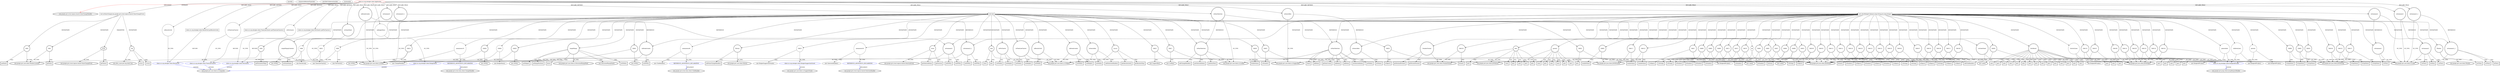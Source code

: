 digraph {
baseInfo[graphId=1154,category="extension_graph",isAnonymous=false,possibleRelation=true]
frameworkRelatedTypesInfo[0="com.google.gwt.event.logical.shared.ValueChangeHandler"]
possibleCollaborationsInfo[0="1154~CLIENT_METHOD_DECLARATION-INSTANTIATION-~com.google.gwt.event.logical.shared.ValueChangeHandler ~com.google.gwt.event.dom.client.ChangeHandler ~false~true",1="1154~CLIENT_METHOD_DECLARATION-INSTANTIATION-~com.google.gwt.event.logical.shared.ValueChangeHandler ~com.google.gwt.event.logical.shared.SelectionHandler ~false~true",2="1154~CLIENT_METHOD_DECLARATION-RETURN_TYPE-CLIENT_METHOD_DECLARATION-INSTANTIATION-FIELD_DECLARATION-~com.google.gwt.event.logical.shared.ValueChangeHandler ~com.google.gwt.user.client.ui.Composite ~false~false",3="1154~CLIENT_METHOD_DECLARATION-INSTANTIATION-~com.google.gwt.event.logical.shared.ValueChangeHandler ~com.google.gwt.event.dom.client.ClickHandler ~false~true",4="1154~CLIENT_METHOD_DECLARATION-INSTANTIATION-~com.google.gwt.event.logical.shared.ValueChangeHandler ~com.google.gwt.user.client.ui.SuggestOracle ~false~false",5="1154~CLIENT_METHOD_DECLARATION-INSTANTIATION-CLIENT_METHOD_DECLARATION-INSTANTIATION-CLIENT_METHOD_DECLARATION-INSTANTIATION-CLIENT_METHOD_DECLARATION-INSTANTIATION-CLIENT_METHOD_DECLARATION-INSTANTIATION-~com.google.gwt.event.logical.shared.ValueChangeHandler ~com.google.gwt.jsonp.client.JsonpRequestBuilder ~false~false",6="1154~CLIENT_METHOD_DECLARATION-INSTANTIATION-FIELD_DECLARATION-~com.google.gwt.event.logical.shared.ValueChangeHandler ~com.google.gwt.user.client.ui.Composite ~false~false"]
locationInfo[projectName="daonb-obudget",filePath="/daonb-obudget/obudget-master/src/client/src/org/obudget/client/Application.java",contextSignature="Application",graphId="1154"]
0[label="client.src.org.obudget.client.Application",vertexType="ROOT_CLIENT_CLASS_DECLARATION",isFrameworkType=false,color=red]
1[label="com.google.gwt.event.logical.shared.ValueChangeHandler",vertexType="FRAMEWORK_INTERFACE_TYPE",isFrameworkType=true,peripheries=2]
2[label="mBreadcrumbs",vertexType="FIELD_DECLARATION",isFrameworkType=true,peripheries=2,shape=circle]
3[label="com.google.gwt.user.client.ui.HTML",vertexType="FRAMEWORK_CLASS_TYPE",isFrameworkType=true,peripheries=2]
4[label="mBudgetNews",vertexType="FIELD_DECLARATION",isFrameworkType=false,shape=circle]
5[label="client.src.org.obudget.client.BudgetNews",vertexType="REFERENCE_CLIENT_CLASS_DECLARATION",isFrameworkType=false,color=blue]
6[label="com.google.gwt.user.client.ui.Composite",vertexType="FRAMEWORK_CLASS_TYPE",isFrameworkType=true,peripheries=2]
7[label="mCheatSheet",vertexType="FIELD_DECLARATION",isFrameworkType=true,peripheries=2,shape=circle]
9[label="mPieCharter",vertexType="FIELD_DECLARATION",isFrameworkType=false,shape=circle]
10[label="client.src.org.obudget.client.PieCharter",vertexType="REFERENCE_CLIENT_CLASS_DECLARATION",isFrameworkType=false,color=blue]
12[label="mResultsGrid",vertexType="FIELD_DECLARATION",isFrameworkType=false,shape=circle]
13[label="client.src.org.obudget.client.ResultGrid",vertexType="REFERENCE_CLIENT_CLASS_DECLARATION",isFrameworkType=false,color=blue]
15[label="mSearchBox",vertexType="FIELD_DECLARATION",isFrameworkType=true,peripheries=2,shape=circle]
16[label="com.google.gwt.user.client.ui.SuggestBox",vertexType="FRAMEWORK_CLASS_TYPE",isFrameworkType=true,peripheries=2]
17[label="mSummary1",vertexType="FIELD_DECLARATION",isFrameworkType=true,peripheries=2,shape=circle]
18[label="com.google.gwt.user.client.ui.Label",vertexType="FRAMEWORK_CLASS_TYPE",isFrameworkType=true,peripheries=2]
19[label="mSummary2",vertexType="FIELD_DECLARATION",isFrameworkType=true,peripheries=2,shape=circle]
21[label="mSummary2_1",vertexType="FIELD_DECLARATION",isFrameworkType=true,peripheries=2,shape=circle]
23[label="mSummary3",vertexType="FIELD_DECLARATION",isFrameworkType=true,peripheries=2,shape=circle]
25[label="mSummary3_1",vertexType="FIELD_DECLARATION",isFrameworkType=true,peripheries=2,shape=circle]
27[label="mTimeLineCharter",vertexType="FIELD_DECLARATION",isFrameworkType=false,shape=circle]
28[label="client.src.org.obudget.client.TimeLineCharter",vertexType="REFERENCE_CLIENT_CLASS_DECLARATION",isFrameworkType=false,color=blue]
30[label="mYearSelection",vertexType="FIELD_DECLARATION",isFrameworkType=true,peripheries=2,shape=circle]
31[label="com.google.gwt.user.client.ui.ListBox",vertexType="FRAMEWORK_CLASS_TYPE",isFrameworkType=true,peripheries=2]
32[label="void onValueChange(com.google.gwt.event.logical.shared.ValueChangeEvent)",vertexType="OVERRIDING_METHOD_DECLARATION",isFrameworkType=false,shape=box]
33[label="event",vertexType="PARAMETER_DECLARATION",isFrameworkType=true,peripheries=2]
34[label="com.google.gwt.event.logical.shared.ValueChangeEvent",vertexType="FRAMEWORK_CLASS_TYPE",isFrameworkType=true,peripheries=2]
36[label="getValue()",vertexType="INSIDE_CALL",isFrameworkType=true,peripheries=2,shape=box]
37[label="VAR1",vertexType="VARIABLE_EXPRESION",isFrameworkType=true,peripheries=2,shape=circle]
39[label="com.google.gwt.user.client.Window.Location",vertexType="FRAMEWORK_CLASS_TYPE",isFrameworkType=true,peripheries=2]
38[label="getPath()",vertexType="INSIDE_CALL",isFrameworkType=true,peripheries=2,shape=box]
40[label="VAR2",vertexType="VARIABLE_EXPRESION",isFrameworkType=true,peripheries=2,shape=circle]
41[label="getHash()",vertexType="INSIDE_CALL",isFrameworkType=true,peripheries=2,shape=box]
43[label="Log",vertexType="VARIABLE_EXPRESION",isFrameworkType=true,peripheries=2,shape=circle]
45[label="com.allen_sauer.gwt.log.client.Log",vertexType="FRAMEWORK_CLASS_TYPE",isFrameworkType=true,peripheries=2]
44[label="error()",vertexType="INSIDE_CALL",isFrameworkType=true,peripheries=2,shape=box]
47[label="error()",vertexType="INSIDE_CALL",isFrameworkType=true,peripheries=2,shape=box]
49[label="void init()",vertexType="CLIENT_METHOD_DECLARATION",isFrameworkType=false,shape=box]
50[label="VAR5",vertexType="VARIABLE_EXPRESION",isFrameworkType=true,peripheries=2,shape=circle]
51[label="getParameterMap()",vertexType="INSIDE_CALL",isFrameworkType=true,peripheries=2,shape=box]
54[label="VAR6",vertexType="VARIABLE_EXPRESION",isFrameworkType=false,shape=circle]
53[label="new ResultGrid()",vertexType="CONSTRUCTOR_CALL",isFrameworkType=false]
56[label="mResultsGrid",vertexType="VARIABLE_EXPRESION",isFrameworkType=true,peripheries=2,shape=circle]
58[label="com.google.gwt.user.client.ui.UIObject",vertexType="FRAMEWORK_CLASS_TYPE",isFrameworkType=true,peripheries=2]
57[label="setWidth()",vertexType="INSIDE_CALL",isFrameworkType=true,peripheries=2,shape=box]
60[label="VAR8",vertexType="VARIABLE_EXPRESION",isFrameworkType=false,shape=circle]
59[label="new PieCharter()",vertexType="CONSTRUCTOR_CALL",isFrameworkType=false]
62[label="mPieCharter",vertexType="VARIABLE_EXPRESION",isFrameworkType=true,peripheries=2,shape=circle]
63[label="setWidth()",vertexType="INSIDE_CALL",isFrameworkType=true,peripheries=2,shape=box]
66[label="setHeight()",vertexType="INSIDE_CALL",isFrameworkType=true,peripheries=2,shape=box]
68[label="VAR11",vertexType="VARIABLE_EXPRESION",isFrameworkType=false,shape=circle]
67[label="new TimeLineCharter()",vertexType="CONSTRUCTOR_CALL",isFrameworkType=false]
70[label="mTimeLineCharter",vertexType="VARIABLE_EXPRESION",isFrameworkType=true,peripheries=2,shape=circle]
71[label="setWidth()",vertexType="INSIDE_CALL",isFrameworkType=true,peripheries=2,shape=box]
74[label="setHeight()",vertexType="INSIDE_CALL",isFrameworkType=true,peripheries=2,shape=box]
76[label="VAR14",vertexType="VARIABLE_EXPRESION",isFrameworkType=true,peripheries=2,shape=circle]
75[label="new HTML()",vertexType="CONSTRUCTOR_CALL",isFrameworkType=true,peripheries=2]
78[label="mBreadcrumbs",vertexType="VARIABLE_EXPRESION",isFrameworkType=true,peripheries=2,shape=circle]
79[label="setHeight()",vertexType="INSIDE_CALL",isFrameworkType=true,peripheries=2,shape=box]
82[label="setWidth()",vertexType="INSIDE_CALL",isFrameworkType=true,peripheries=2,shape=box]
84[label="VAR17",vertexType="VARIABLE_EXPRESION",isFrameworkType=true,peripheries=2,shape=circle]
83[label="new ListBox()",vertexType="CONSTRUCTOR_CALL",isFrameworkType=true,peripheries=2]
86[label="mYearSelection",vertexType="VARIABLE_EXPRESION",isFrameworkType=true,peripheries=2,shape=circle]
87[label="addChangeHandler()",vertexType="INSIDE_CALL",isFrameworkType=true,peripheries=2,shape=box]
90[label="anonymous19",vertexType="VARIABLE_EXPRESION",isFrameworkType=false,shape=circle]
91[label="REFERENCE_ANONYMOUS_DECLARATION",vertexType="REFERENCE_ANONYMOUS_DECLARATION",isFrameworkType=false,color=blue]
92[label="com.google.gwt.event.dom.client.ChangeHandler",vertexType="FRAMEWORK_INTERFACE_TYPE",isFrameworkType=true,peripheries=2]
89[label="new ChangeHandler()",vertexType="CONSTRUCTOR_CALL",isFrameworkType=false]
94[label="getSelectedIndex()",vertexType="INSIDE_CALL",isFrameworkType=true,peripheries=2,shape=box]
96[label="getItemText()",vertexType="INSIDE_CALL",isFrameworkType=true,peripheries=2,shape=box]
98[label="VAR22",vertexType="VARIABLE_EXPRESION",isFrameworkType=true,peripheries=2,shape=circle]
97[label="new SuggestBox()",vertexType="CONSTRUCTOR_CALL",isFrameworkType=true,peripheries=2]
101[label="VAR23",vertexType="VARIABLE_EXPRESION",isFrameworkType=false,shape=circle]
102[label="client.src.org.obudget.client.BudgetSuggestionOracle",vertexType="REFERENCE_CLIENT_CLASS_DECLARATION",isFrameworkType=false,color=blue]
103[label="com.google.gwt.user.client.ui.SuggestOracle",vertexType="FRAMEWORK_CLASS_TYPE",isFrameworkType=true,peripheries=2]
100[label="new BudgetSuggestionOracle()",vertexType="CONSTRUCTOR_CALL",isFrameworkType=false]
104[label="mSearchBox",vertexType="VARIABLE_EXPRESION",isFrameworkType=true,peripheries=2,shape=circle]
105[label="setWidth()",vertexType="INSIDE_CALL",isFrameworkType=true,peripheries=2,shape=box]
108[label="addSelectionHandler()",vertexType="INSIDE_CALL",isFrameworkType=true,peripheries=2,shape=box]
110[label="anonymous26",vertexType="VARIABLE_EXPRESION",isFrameworkType=false,shape=circle]
111[label="REFERENCE_ANONYMOUS_DECLARATION",vertexType="REFERENCE_ANONYMOUS_DECLARATION",isFrameworkType=false,color=blue]
112[label="com.google.gwt.event.logical.shared.SelectionHandler",vertexType="FRAMEWORK_INTERFACE_TYPE",isFrameworkType=true,peripheries=2]
109[label="new SelectionHandler()",vertexType="CONSTRUCTOR_CALL",isFrameworkType=false]
113[label="event",vertexType="VARIABLE_EXPRESION",isFrameworkType=true,peripheries=2,shape=circle]
115[label="com.google.gwt.event.logical.shared.SelectionEvent",vertexType="FRAMEWORK_CLASS_TYPE",isFrameworkType=true,peripheries=2]
114[label="getSelectedItem()",vertexType="INSIDE_CALL",isFrameworkType=true,peripheries=2,shape=box]
117[label="api",vertexType="VARIABLE_EXPRESION",isFrameworkType=false,shape=circle]
118[label="client.src.org.obudget.client.BudgetAPICaller",vertexType="REFERENCE_CLIENT_CLASS_DECLARATION",isFrameworkType=false,color=blue]
119[label="com.google.gwt.jsonp.client.JsonpRequestBuilder",vertexType="FRAMEWORK_CLASS_TYPE",isFrameworkType=true,peripheries=2]
116[label="new BudgetAPICaller()",vertexType="CONSTRUCTOR_CALL",isFrameworkType=false]
120[label="data",vertexType="VARIABLE_EXPRESION",isFrameworkType=true,peripheries=2,shape=circle]
122[label="com.google.gwt.json.client.JSONArray",vertexType="FRAMEWORK_CLASS_TYPE",isFrameworkType=true,peripheries=2]
121[label="size()",vertexType="INSIDE_CALL",isFrameworkType=true,peripheries=2,shape=box]
123[label="VAR30",vertexType="VARIABLE_EXPRESION",isFrameworkType=true,peripheries=2,shape=circle]
125[label="com.google.gwt.json.client.JSONNumber",vertexType="FRAMEWORK_CLASS_TYPE",isFrameworkType=true,peripheries=2]
124[label="doubleValue()",vertexType="INSIDE_CALL",isFrameworkType=true,peripheries=2,shape=box]
126[label="VAR31",vertexType="VARIABLE_EXPRESION",isFrameworkType=true,peripheries=2,shape=circle]
128[label="com.google.gwt.json.client.JSONValue",vertexType="FRAMEWORK_CLASS_TYPE",isFrameworkType=true,peripheries=2]
127[label="isNumber()",vertexType="INSIDE_CALL",isFrameworkType=true,peripheries=2,shape=box]
129[label="VAR32",vertexType="VARIABLE_EXPRESION",isFrameworkType=true,peripheries=2,shape=circle]
131[label="com.google.gwt.json.client.JSONObject",vertexType="FRAMEWORK_CLASS_TYPE",isFrameworkType=true,peripheries=2]
130[label="get()",vertexType="INSIDE_CALL",isFrameworkType=true,peripheries=2,shape=box]
132[label="VAR33",vertexType="VARIABLE_EXPRESION",isFrameworkType=true,peripheries=2,shape=circle]
133[label="isObject()",vertexType="INSIDE_CALL",isFrameworkType=true,peripheries=2,shape=box]
136[label="get()",vertexType="INSIDE_CALL",isFrameworkType=true,peripheries=2,shape=box]
138[label="VAR35",vertexType="VARIABLE_EXPRESION",isFrameworkType=true,peripheries=2,shape=circle]
137[label="new Label()",vertexType="CONSTRUCTOR_CALL",isFrameworkType=true,peripheries=2]
141[label="VAR36",vertexType="VARIABLE_EXPRESION",isFrameworkType=true,peripheries=2,shape=circle]
140[label="new Label()",vertexType="CONSTRUCTOR_CALL",isFrameworkType=true,peripheries=2]
144[label="VAR37",vertexType="VARIABLE_EXPRESION",isFrameworkType=true,peripheries=2,shape=circle]
143[label="new Label()",vertexType="CONSTRUCTOR_CALL",isFrameworkType=true,peripheries=2]
147[label="VAR38",vertexType="VARIABLE_EXPRESION",isFrameworkType=true,peripheries=2,shape=circle]
146[label="new HTML()",vertexType="CONSTRUCTOR_CALL",isFrameworkType=true,peripheries=2]
150[label="VAR39",vertexType="VARIABLE_EXPRESION",isFrameworkType=true,peripheries=2,shape=circle]
149[label="new HTML()",vertexType="CONSTRUCTOR_CALL",isFrameworkType=true,peripheries=2]
153[label="VAR40",vertexType="VARIABLE_EXPRESION",isFrameworkType=false,shape=circle]
152[label="new BudgetNews()",vertexType="CONSTRUCTOR_CALL",isFrameworkType=false]
156[label="VAR41",vertexType="VARIABLE_EXPRESION",isFrameworkType=true,peripheries=2,shape=circle]
155[label="new HTML()",vertexType="CONSTRUCTOR_CALL",isFrameworkType=true,peripheries=2]
159[label="simplePopup",vertexType="VARIABLE_EXPRESION",isFrameworkType=true,peripheries=2,shape=circle]
160[label="com.google.gwt.user.client.ui.DecoratedPopupPanel",vertexType="FRAMEWORK_CLASS_TYPE",isFrameworkType=true,peripheries=2]
158[label="new DecoratedPopupPanel()",vertexType="CONSTRUCTOR_CALL",isFrameworkType=true,peripheries=2]
162[label="setWidth()",vertexType="INSIDE_CALL",isFrameworkType=true,peripheries=2,shape=box]
164[label="simplePopupContents",vertexType="VARIABLE_EXPRESION",isFrameworkType=true,peripheries=2,shape=circle]
163[label="new HTML()",vertexType="CONSTRUCTOR_CALL",isFrameworkType=true,peripheries=2]
167[label="setStyleName()",vertexType="INSIDE_CALL",isFrameworkType=true,peripheries=2,shape=box]
169[label="setWidget()",vertexType="INSIDE_CALL",isFrameworkType=true,peripheries=2,shape=box]
170[label="mCheatSheet",vertexType="VARIABLE_EXPRESION",isFrameworkType=true,peripheries=2,shape=circle]
171[label="addClickHandler()",vertexType="INSIDE_CALL",isFrameworkType=true,peripheries=2,shape=box]
174[label="anonymous48",vertexType="VARIABLE_EXPRESION",isFrameworkType=false,shape=circle]
175[label="REFERENCE_ANONYMOUS_DECLARATION",vertexType="REFERENCE_ANONYMOUS_DECLARATION",isFrameworkType=false,color=blue]
176[label="com.google.gwt.event.dom.client.ClickHandler",vertexType="FRAMEWORK_INTERFACE_TYPE",isFrameworkType=true,peripheries=2]
173[label="new ClickHandler()",vertexType="CONSTRUCTOR_CALL",isFrameworkType=false]
178[label="getSource()",vertexType="INSIDE_CALL",isFrameworkType=true,peripheries=2,shape=box]
179[label="source",vertexType="VARIABLE_EXPRESION",isFrameworkType=true,peripheries=2,shape=circle]
180[label="getAbsoluteLeft()",vertexType="INSIDE_CALL",isFrameworkType=true,peripheries=2,shape=box]
183[label="getAbsoluteTop()",vertexType="INSIDE_CALL",isFrameworkType=true,peripheries=2,shape=box]
185[label="setPopupPosition()",vertexType="INSIDE_CALL",isFrameworkType=true,peripheries=2,shape=box]
187[label="show()",vertexType="INSIDE_CALL",isFrameworkType=true,peripheries=2,shape=box]
188[label="History",vertexType="VARIABLE_EXPRESION",isFrameworkType=true,peripheries=2,shape=circle]
190[label="com.google.gwt.user.client.History",vertexType="FRAMEWORK_CLASS_TYPE",isFrameworkType=true,peripheries=2]
189[label="addValueChangeHandler()",vertexType="INSIDE_CALL",isFrameworkType=true,peripheries=2,shape=box]
191[label="client.src.org.obudget.client.ResultGrid getResultsGrid()",vertexType="CLIENT_METHOD_DECLARATION",isFrameworkType=false,shape=box]
193[label="client.src.org.obudget.client.PieCharter getPieCharter()",vertexType="CLIENT_METHOD_DECLARATION",isFrameworkType=false,shape=box]
196[label="void selectBudgetCode(java.lang.String,java.lang.Integer)",vertexType="CLIENT_METHOD_DECLARATION",isFrameworkType=false,shape=box]
198[label="generalInfo",vertexType="VARIABLE_EXPRESION",isFrameworkType=false,shape=circle]
197[label="new BudgetAPICaller()",vertexType="CONSTRUCTOR_CALL",isFrameworkType=false]
200[label="data",vertexType="VARIABLE_EXPRESION",isFrameworkType=true,peripheries=2,shape=circle]
201[label="size()",vertexType="INSIDE_CALL",isFrameworkType=true,peripheries=2,shape=box]
203[label="VAR57",vertexType="VARIABLE_EXPRESION",isFrameworkType=true,peripheries=2,shape=circle]
204[label="isObject()",vertexType="INSIDE_CALL",isFrameworkType=true,peripheries=2,shape=box]
207[label="get()",vertexType="INSIDE_CALL",isFrameworkType=true,peripheries=2,shape=box]
208[label="VAR59",vertexType="VARIABLE_EXPRESION",isFrameworkType=true,peripheries=2,shape=circle]
210[label="com.google.gwt.json.client.JSONString",vertexType="FRAMEWORK_CLASS_TYPE",isFrameworkType=true,peripheries=2]
209[label="stringValue()",vertexType="INSIDE_CALL",isFrameworkType=true,peripheries=2,shape=box]
211[label="VAR60",vertexType="VARIABLE_EXPRESION",isFrameworkType=true,peripheries=2,shape=circle]
212[label="isString()",vertexType="INSIDE_CALL",isFrameworkType=true,peripheries=2,shape=box]
214[label="firstResult",vertexType="VARIABLE_EXPRESION",isFrameworkType=true,peripheries=2,shape=circle]
215[label="get()",vertexType="INSIDE_CALL",isFrameworkType=true,peripheries=2,shape=box]
217[label="VAR62",vertexType="VARIABLE_EXPRESION",isFrameworkType=true,peripheries=2,shape=circle]
218[label="stringValue()",vertexType="INSIDE_CALL",isFrameworkType=true,peripheries=2,shape=box]
220[label="VAR63",vertexType="VARIABLE_EXPRESION",isFrameworkType=true,peripheries=2,shape=circle]
221[label="isString()",vertexType="INSIDE_CALL",isFrameworkType=true,peripheries=2,shape=box]
224[label="get()",vertexType="INSIDE_CALL",isFrameworkType=true,peripheries=2,shape=box]
225[label="mSearchBox",vertexType="VARIABLE_EXPRESION",isFrameworkType=true,peripheries=2,shape=circle]
226[label="setValue()",vertexType="INSIDE_CALL",isFrameworkType=true,peripheries=2,shape=box]
228[label="Window",vertexType="VARIABLE_EXPRESION",isFrameworkType=true,peripheries=2,shape=circle]
230[label="com.google.gwt.user.client.Window",vertexType="FRAMEWORK_CLASS_TYPE",isFrameworkType=true,peripheries=2]
229[label="setTitle()",vertexType="INSIDE_CALL",isFrameworkType=true,peripheries=2,shape=box]
231[label="mSummary1",vertexType="VARIABLE_EXPRESION",isFrameworkType=true,peripheries=2,shape=circle]
232[label="setText()",vertexType="INSIDE_CALL",isFrameworkType=true,peripheries=2,shape=box]
235[label="get()",vertexType="INSIDE_CALL",isFrameworkType=true,peripheries=2,shape=box]
236[label="VAR69",vertexType="VARIABLE_EXPRESION",isFrameworkType=true,peripheries=2,shape=circle]
237[label="isNumber()",vertexType="INSIDE_CALL",isFrameworkType=true,peripheries=2,shape=box]
240[label="get()",vertexType="INSIDE_CALL",isFrameworkType=true,peripheries=2,shape=box]
242[label="get()",vertexType="INSIDE_CALL",isFrameworkType=true,peripheries=2,shape=box]
243[label="VAR72",vertexType="VARIABLE_EXPRESION",isFrameworkType=true,peripheries=2,shape=circle]
244[label="isNumber()",vertexType="INSIDE_CALL",isFrameworkType=true,peripheries=2,shape=box]
247[label="get()",vertexType="INSIDE_CALL",isFrameworkType=true,peripheries=2,shape=box]
249[label="get()",vertexType="INSIDE_CALL",isFrameworkType=true,peripheries=2,shape=box]
250[label="VAR75",vertexType="VARIABLE_EXPRESION",isFrameworkType=true,peripheries=2,shape=circle]
251[label="isNumber()",vertexType="INSIDE_CALL",isFrameworkType=true,peripheries=2,shape=box]
254[label="get()",vertexType="INSIDE_CALL",isFrameworkType=true,peripheries=2,shape=box]
256[label="get()",vertexType="INSIDE_CALL",isFrameworkType=true,peripheries=2,shape=box]
257[label="VAR78",vertexType="VARIABLE_EXPRESION",isFrameworkType=true,peripheries=2,shape=circle]
258[label="isNumber()",vertexType="INSIDE_CALL",isFrameworkType=true,peripheries=2,shape=box]
261[label="get()",vertexType="INSIDE_CALL",isFrameworkType=true,peripheries=2,shape=box]
263[label="get()",vertexType="INSIDE_CALL",isFrameworkType=true,peripheries=2,shape=box]
264[label="VAR81",vertexType="VARIABLE_EXPRESION",isFrameworkType=true,peripheries=2,shape=circle]
265[label="isNumber()",vertexType="INSIDE_CALL",isFrameworkType=true,peripheries=2,shape=box]
268[label="get()",vertexType="INSIDE_CALL",isFrameworkType=true,peripheries=2,shape=box]
269[label="VAR83",vertexType="VARIABLE_EXPRESION",isFrameworkType=true,peripheries=2,shape=circle]
270[label="doubleValue()",vertexType="INSIDE_CALL",isFrameworkType=true,peripheries=2,shape=box]
272[label="VAR84",vertexType="VARIABLE_EXPRESION",isFrameworkType=true,peripheries=2,shape=circle]
273[label="isNumber()",vertexType="INSIDE_CALL",isFrameworkType=true,peripheries=2,shape=box]
276[label="get()",vertexType="INSIDE_CALL",isFrameworkType=true,peripheries=2,shape=box]
277[label="mSummary2",vertexType="VARIABLE_EXPRESION",isFrameworkType=true,peripheries=2,shape=circle]
278[label="setText()",vertexType="INSIDE_CALL",isFrameworkType=true,peripheries=2,shape=box]
280[label="VAR87",vertexType="VARIABLE_EXPRESION",isFrameworkType=true,peripheries=2,shape=circle]
282[label="com.google.gwt.i18n.client.NumberFormat",vertexType="FRAMEWORK_CLASS_TYPE",isFrameworkType=true,peripheries=2]
281[label="format()",vertexType="INSIDE_CALL",isFrameworkType=true,peripheries=2,shape=box]
283[label="NumberFormat",vertexType="VARIABLE_EXPRESION",isFrameworkType=true,peripheries=2,shape=circle]
284[label="getDecimalFormat()",vertexType="INSIDE_CALL",isFrameworkType=true,peripheries=2,shape=box]
287[label="setText()",vertexType="INSIDE_CALL",isFrameworkType=true,peripheries=2,shape=box]
288[label="mSummary2_1",vertexType="VARIABLE_EXPRESION",isFrameworkType=true,peripheries=2,shape=circle]
289[label="setText()",vertexType="INSIDE_CALL",isFrameworkType=true,peripheries=2,shape=box]
292[label="setText()",vertexType="INSIDE_CALL",isFrameworkType=true,peripheries=2,shape=box]
294[label="setText()",vertexType="INSIDE_CALL",isFrameworkType=true,peripheries=2,shape=box]
295[label="mSummary3",vertexType="VARIABLE_EXPRESION",isFrameworkType=true,peripheries=2,shape=circle]
296[label="setHTML()",vertexType="INSIDE_CALL",isFrameworkType=true,peripheries=2,shape=box]
298[label="mSummary3_1",vertexType="VARIABLE_EXPRESION",isFrameworkType=true,peripheries=2,shape=circle]
299[label="setHTML()",vertexType="INSIDE_CALL",isFrameworkType=true,peripheries=2,shape=box]
302[label="get()",vertexType="INSIDE_CALL",isFrameworkType=true,peripheries=2,shape=box]
303[label="VAR96",vertexType="VARIABLE_EXPRESION",isFrameworkType=true,peripheries=2,shape=circle]
304[label="isArray()",vertexType="INSIDE_CALL",isFrameworkType=true,peripheries=2,shape=box]
307[label="get()",vertexType="INSIDE_CALL",isFrameworkType=true,peripheries=2,shape=box]
308[label="parents",vertexType="VARIABLE_EXPRESION",isFrameworkType=true,peripheries=2,shape=circle]
309[label="size()",vertexType="INSIDE_CALL",isFrameworkType=true,peripheries=2,shape=box]
311[label="VAR99",vertexType="VARIABLE_EXPRESION",isFrameworkType=true,peripheries=2,shape=circle]
312[label="stringValue()",vertexType="INSIDE_CALL",isFrameworkType=true,peripheries=2,shape=box]
314[label="VAR100",vertexType="VARIABLE_EXPRESION",isFrameworkType=true,peripheries=2,shape=circle]
315[label="isString()",vertexType="INSIDE_CALL",isFrameworkType=true,peripheries=2,shape=box]
317[label="VAR101",vertexType="VARIABLE_EXPRESION",isFrameworkType=true,peripheries=2,shape=circle]
318[label="get()",vertexType="INSIDE_CALL",isFrameworkType=true,peripheries=2,shape=box]
320[label="VAR102",vertexType="VARIABLE_EXPRESION",isFrameworkType=true,peripheries=2,shape=circle]
321[label="isObject()",vertexType="INSIDE_CALL",isFrameworkType=true,peripheries=2,shape=box]
324[label="get()",vertexType="INSIDE_CALL",isFrameworkType=true,peripheries=2,shape=box]
325[label="VAR104",vertexType="VARIABLE_EXPRESION",isFrameworkType=true,peripheries=2,shape=circle]
326[label="stringValue()",vertexType="INSIDE_CALL",isFrameworkType=true,peripheries=2,shape=box]
328[label="VAR105",vertexType="VARIABLE_EXPRESION",isFrameworkType=true,peripheries=2,shape=circle]
329[label="isString()",vertexType="INSIDE_CALL",isFrameworkType=true,peripheries=2,shape=box]
331[label="VAR106",vertexType="VARIABLE_EXPRESION",isFrameworkType=true,peripheries=2,shape=circle]
332[label="get()",vertexType="INSIDE_CALL",isFrameworkType=true,peripheries=2,shape=box]
334[label="VAR107",vertexType="VARIABLE_EXPRESION",isFrameworkType=true,peripheries=2,shape=circle]
335[label="isObject()",vertexType="INSIDE_CALL",isFrameworkType=true,peripheries=2,shape=box]
338[label="get()",vertexType="INSIDE_CALL",isFrameworkType=true,peripheries=2,shape=box]
340[label="percent",vertexType="VARIABLE_EXPRESION",isFrameworkType=false,shape=circle]
339[label="new BudgetAPICaller()",vertexType="CONSTRUCTOR_CALL",isFrameworkType=false]
342[label="VAR110",vertexType="VARIABLE_EXPRESION",isFrameworkType=true,peripheries=2,shape=circle]
343[label="get()",vertexType="INSIDE_CALL",isFrameworkType=true,peripheries=2,shape=box]
345[label="VAR111",vertexType="VARIABLE_EXPRESION",isFrameworkType=true,peripheries=2,shape=circle]
346[label="isObject()",vertexType="INSIDE_CALL",isFrameworkType=true,peripheries=2,shape=box]
349[label="get()",vertexType="INSIDE_CALL",isFrameworkType=true,peripheries=2,shape=box]
350[label="VAR113",vertexType="VARIABLE_EXPRESION",isFrameworkType=true,peripheries=2,shape=circle]
351[label="isNumber()",vertexType="INSIDE_CALL",isFrameworkType=true,peripheries=2,shape=box]
353[label="VAR114",vertexType="VARIABLE_EXPRESION",isFrameworkType=true,peripheries=2,shape=circle]
354[label="get()",vertexType="INSIDE_CALL",isFrameworkType=true,peripheries=2,shape=box]
356[label="VAR115",vertexType="VARIABLE_EXPRESION",isFrameworkType=true,peripheries=2,shape=circle]
357[label="isObject()",vertexType="INSIDE_CALL",isFrameworkType=true,peripheries=2,shape=box]
360[label="get()",vertexType="INSIDE_CALL",isFrameworkType=true,peripheries=2,shape=box]
361[label="VAR117",vertexType="VARIABLE_EXPRESION",isFrameworkType=true,peripheries=2,shape=circle]
362[label="doubleValue()",vertexType="INSIDE_CALL",isFrameworkType=true,peripheries=2,shape=box]
364[label="VAR118",vertexType="VARIABLE_EXPRESION",isFrameworkType=true,peripheries=2,shape=circle]
365[label="isNumber()",vertexType="INSIDE_CALL",isFrameworkType=true,peripheries=2,shape=box]
367[label="VAR119",vertexType="VARIABLE_EXPRESION",isFrameworkType=true,peripheries=2,shape=circle]
368[label="get()",vertexType="INSIDE_CALL",isFrameworkType=true,peripheries=2,shape=box]
370[label="VAR120",vertexType="VARIABLE_EXPRESION",isFrameworkType=true,peripheries=2,shape=circle]
371[label="isObject()",vertexType="INSIDE_CALL",isFrameworkType=true,peripheries=2,shape=box]
374[label="get()",vertexType="INSIDE_CALL",isFrameworkType=true,peripheries=2,shape=box]
375[label="VAR122",vertexType="VARIABLE_EXPRESION",isFrameworkType=true,peripheries=2,shape=circle]
376[label="doubleValue()",vertexType="INSIDE_CALL",isFrameworkType=true,peripheries=2,shape=box]
378[label="VAR123",vertexType="VARIABLE_EXPRESION",isFrameworkType=true,peripheries=2,shape=circle]
379[label="isNumber()",vertexType="INSIDE_CALL",isFrameworkType=true,peripheries=2,shape=box]
381[label="VAR124",vertexType="VARIABLE_EXPRESION",isFrameworkType=true,peripheries=2,shape=circle]
382[label="get()",vertexType="INSIDE_CALL",isFrameworkType=true,peripheries=2,shape=box]
384[label="VAR125",vertexType="VARIABLE_EXPRESION",isFrameworkType=true,peripheries=2,shape=circle]
385[label="isObject()",vertexType="INSIDE_CALL",isFrameworkType=true,peripheries=2,shape=box]
388[label="get()",vertexType="INSIDE_CALL",isFrameworkType=true,peripheries=2,shape=box]
390[label="setHTML()",vertexType="INSIDE_CALL",isFrameworkType=true,peripheries=2,shape=box]
391[label="VAR128",vertexType="VARIABLE_EXPRESION",isFrameworkType=true,peripheries=2,shape=circle]
392[label="format()",vertexType="INSIDE_CALL",isFrameworkType=true,peripheries=2,shape=box]
395[label="getPercentFormat()",vertexType="INSIDE_CALL",isFrameworkType=true,peripheries=2,shape=box]
397[label="setHTML()",vertexType="INSIDE_CALL",isFrameworkType=true,peripheries=2,shape=box]
399[label="size()",vertexType="INSIDE_CALL",isFrameworkType=true,peripheries=2,shape=box]
400[label="VAR132",vertexType="VARIABLE_EXPRESION",isFrameworkType=true,peripheries=2,shape=circle]
401[label="stringValue()",vertexType="INSIDE_CALL",isFrameworkType=true,peripheries=2,shape=box]
403[label="VAR133",vertexType="VARIABLE_EXPRESION",isFrameworkType=true,peripheries=2,shape=circle]
404[label="isString()",vertexType="INSIDE_CALL",isFrameworkType=true,peripheries=2,shape=box]
406[label="VAR134",vertexType="VARIABLE_EXPRESION",isFrameworkType=true,peripheries=2,shape=circle]
407[label="get()",vertexType="INSIDE_CALL",isFrameworkType=true,peripheries=2,shape=box]
409[label="VAR135",vertexType="VARIABLE_EXPRESION",isFrameworkType=true,peripheries=2,shape=circle]
410[label="isObject()",vertexType="INSIDE_CALL",isFrameworkType=true,peripheries=2,shape=box]
413[label="get()",vertexType="INSIDE_CALL",isFrameworkType=true,peripheries=2,shape=box]
414[label="VAR137",vertexType="VARIABLE_EXPRESION",isFrameworkType=true,peripheries=2,shape=circle]
415[label="stringValue()",vertexType="INSIDE_CALL",isFrameworkType=true,peripheries=2,shape=box]
417[label="VAR138",vertexType="VARIABLE_EXPRESION",isFrameworkType=true,peripheries=2,shape=circle]
418[label="isString()",vertexType="INSIDE_CALL",isFrameworkType=true,peripheries=2,shape=box]
420[label="VAR139",vertexType="VARIABLE_EXPRESION",isFrameworkType=true,peripheries=2,shape=circle]
421[label="get()",vertexType="INSIDE_CALL",isFrameworkType=true,peripheries=2,shape=box]
423[label="VAR140",vertexType="VARIABLE_EXPRESION",isFrameworkType=true,peripheries=2,shape=circle]
424[label="isObject()",vertexType="INSIDE_CALL",isFrameworkType=true,peripheries=2,shape=box]
427[label="get()",vertexType="INSIDE_CALL",isFrameworkType=true,peripheries=2,shape=box]
428[label="mBreadcrumbs",vertexType="VARIABLE_EXPRESION",isFrameworkType=true,peripheries=2,shape=circle]
429[label="setHTML()",vertexType="INSIDE_CALL",isFrameworkType=true,peripheries=2,shape=box]
432[label="childrenLines",vertexType="VARIABLE_EXPRESION",isFrameworkType=false,shape=circle]
431[label="new BudgetAPICaller()",vertexType="CONSTRUCTOR_CALL",isFrameworkType=false]
435[label="historicLines",vertexType="VARIABLE_EXPRESION",isFrameworkType=false,shape=circle]
434[label="new BudgetAPICaller()",vertexType="CONSTRUCTOR_CALL",isFrameworkType=false]
437[label="mYearSelection",vertexType="VARIABLE_EXPRESION",isFrameworkType=true,peripheries=2,shape=circle]
438[label="clear()",vertexType="INSIDE_CALL",isFrameworkType=true,peripheries=2,shape=box]
441[label="addItem()",vertexType="INSIDE_CALL",isFrameworkType=true,peripheries=2,shape=box]
443[label="getItemCount()",vertexType="INSIDE_CALL",isFrameworkType=true,peripheries=2,shape=box]
445[label="addItem()",vertexType="INSIDE_CALL",isFrameworkType=true,peripheries=2,shape=box]
447[label="addItem()",vertexType="INSIDE_CALL",isFrameworkType=true,peripheries=2,shape=box]
449[label="setSelectedIndex()",vertexType="INSIDE_CALL",isFrameworkType=true,peripheries=2,shape=box]
451[label="setWidth()",vertexType="INSIDE_CALL",isFrameworkType=true,peripheries=2,shape=box]
452[label="client.src.org.obudget.client.TimeLineCharter getTimeLineCharter()",vertexType="CLIENT_METHOD_DECLARATION",isFrameworkType=false,shape=box]
0->1[label="IMPLEMENT",color=red]
0->2[label="DECLARE_FIELD"]
2->3[label="OF_TYPE"]
0->4[label="DECLARE_FIELD"]
5->6[label="EXTEND",color=blue]
4->5[label="OF_TYPE"]
0->7[label="DECLARE_FIELD"]
7->3[label="OF_TYPE"]
0->9[label="DECLARE_FIELD"]
10->6[label="EXTEND",color=blue]
9->10[label="OF_TYPE"]
0->12[label="DECLARE_FIELD"]
13->6[label="EXTEND",color=blue]
12->13[label="OF_TYPE"]
0->15[label="DECLARE_FIELD"]
15->16[label="OF_TYPE"]
0->17[label="DECLARE_FIELD"]
17->18[label="OF_TYPE"]
0->19[label="DECLARE_FIELD"]
19->18[label="OF_TYPE"]
0->21[label="DECLARE_FIELD"]
21->18[label="OF_TYPE"]
0->23[label="DECLARE_FIELD"]
23->3[label="OF_TYPE"]
0->25[label="DECLARE_FIELD"]
25->3[label="OF_TYPE"]
0->27[label="DECLARE_FIELD"]
28->6[label="EXTEND",color=blue]
27->28[label="OF_TYPE"]
0->30[label="DECLARE_FIELD"]
30->31[label="OF_TYPE"]
0->32[label="OVERRIDE"]
33->34[label="OF_TYPE"]
32->33[label="PARAMETER"]
33->36[label="CALL"]
32->37[label="INSTANTIATE"]
37->39[label="OF_TYPE"]
37->38[label="CALL"]
32->40[label="INSTANTIATE"]
40->39[label="OF_TYPE"]
40->41[label="CALL"]
32->43[label="INSTANTIATE"]
43->45[label="OF_TYPE"]
43->44[label="CALL"]
43->47[label="CALL"]
0->49[label="DECLARE_METHOD"]
49->50[label="INSTANTIATE"]
50->39[label="OF_TYPE"]
50->51[label="CALL"]
49->54[label="INSTANTIATE"]
54->13[label="OF_TYPE"]
54->53[label="CALL"]
49->56[label="INSTANTIATE"]
56->58[label="OF_TYPE"]
56->57[label="CALL"]
49->60[label="INSTANTIATE"]
60->10[label="OF_TYPE"]
60->59[label="CALL"]
49->62[label="INSTANTIATE"]
62->58[label="OF_TYPE"]
62->63[label="CALL"]
62->66[label="CALL"]
49->68[label="INSTANTIATE"]
68->28[label="OF_TYPE"]
68->67[label="CALL"]
49->70[label="INSTANTIATE"]
70->58[label="OF_TYPE"]
70->71[label="CALL"]
70->74[label="CALL"]
49->76[label="INSTANTIATE"]
76->3[label="OF_TYPE"]
76->75[label="CALL"]
49->78[label="INSTANTIATE"]
78->58[label="OF_TYPE"]
78->79[label="CALL"]
78->82[label="CALL"]
49->84[label="INSTANTIATE"]
84->31[label="OF_TYPE"]
84->83[label="CALL"]
49->86[label="INSTANTIATE"]
30->86[label="REFERENCE"]
86->31[label="OF_TYPE"]
86->87[label="CALL"]
49->90[label="INSTANTIATE"]
91->92[label="IMPLEMENT",color=blue]
90->91[label="OF_TYPE"]
90->89[label="CALL"]
86->94[label="CALL"]
86->96[label="CALL"]
49->98[label="INSTANTIATE"]
98->16[label="OF_TYPE"]
98->97[label="CALL"]
49->101[label="INSTANTIATE"]
102->103[label="EXTEND",color=blue]
101->102[label="OF_TYPE"]
101->100[label="CALL"]
49->104[label="INSTANTIATE"]
104->58[label="OF_TYPE"]
104->105[label="CALL"]
104->108[label="CALL"]
49->110[label="INSTANTIATE"]
111->112[label="IMPLEMENT",color=blue]
110->111[label="OF_TYPE"]
110->109[label="CALL"]
49->113[label="INSTANTIATE"]
113->115[label="OF_TYPE"]
113->114[label="CALL"]
49->117[label="INSTANTIATE"]
118->119[label="EXTEND",color=blue]
117->118[label="OF_TYPE"]
117->116[label="CALL"]
49->120[label="INSTANTIATE"]
120->122[label="OF_TYPE"]
120->121[label="CALL"]
49->123[label="INSTANTIATE"]
123->125[label="OF_TYPE"]
123->124[label="CALL"]
49->126[label="INSTANTIATE"]
126->128[label="OF_TYPE"]
126->127[label="CALL"]
49->129[label="INSTANTIATE"]
129->131[label="OF_TYPE"]
129->130[label="CALL"]
49->132[label="INSTANTIATE"]
132->128[label="OF_TYPE"]
132->133[label="CALL"]
120->136[label="CALL"]
49->138[label="INSTANTIATE"]
138->18[label="OF_TYPE"]
138->137[label="CALL"]
49->141[label="INSTANTIATE"]
141->18[label="OF_TYPE"]
141->140[label="CALL"]
49->144[label="INSTANTIATE"]
144->18[label="OF_TYPE"]
144->143[label="CALL"]
49->147[label="INSTANTIATE"]
147->3[label="OF_TYPE"]
147->146[label="CALL"]
49->150[label="INSTANTIATE"]
150->3[label="OF_TYPE"]
150->149[label="CALL"]
49->153[label="INSTANTIATE"]
153->5[label="OF_TYPE"]
153->152[label="CALL"]
49->156[label="INSTANTIATE"]
156->3[label="OF_TYPE"]
156->155[label="CALL"]
49->159[label="INSTANTIATE"]
159->160[label="OF_TYPE"]
159->158[label="CALL"]
159->162[label="CALL"]
49->164[label="INSTANTIATE"]
164->3[label="OF_TYPE"]
164->163[label="CALL"]
164->167[label="CALL"]
159->169[label="CALL"]
49->170[label="INSTANTIATE"]
170->18[label="OF_TYPE"]
170->171[label="CALL"]
49->174[label="INSTANTIATE"]
175->176[label="IMPLEMENT",color=blue]
174->175[label="OF_TYPE"]
174->173[label="CALL"]
113->178[label="CALL"]
49->179[label="INSTANTIATE"]
179->58[label="OF_TYPE"]
179->180[label="CALL"]
179->183[label="CALL"]
159->185[label="CALL"]
159->187[label="CALL"]
49->188[label="INSTANTIATE"]
188->190[label="OF_TYPE"]
188->189[label="CALL"]
0->191[label="DECLARE_METHOD"]
191->13[label="RETURN"]
0->193[label="DECLARE_METHOD"]
193->10[label="RETURN"]
0->196[label="DECLARE_METHOD"]
196->198[label="INSTANTIATE"]
198->118[label="OF_TYPE"]
198->197[label="CALL"]
196->200[label="INSTANTIATE"]
200->122[label="OF_TYPE"]
200->201[label="CALL"]
196->203[label="INSTANTIATE"]
203->128[label="OF_TYPE"]
203->204[label="CALL"]
200->207[label="CALL"]
196->208[label="INSTANTIATE"]
208->210[label="OF_TYPE"]
208->209[label="CALL"]
196->211[label="INSTANTIATE"]
211->128[label="OF_TYPE"]
211->212[label="CALL"]
196->214[label="INSTANTIATE"]
214->131[label="OF_TYPE"]
214->215[label="CALL"]
196->217[label="INSTANTIATE"]
217->210[label="OF_TYPE"]
217->218[label="CALL"]
196->220[label="INSTANTIATE"]
220->128[label="OF_TYPE"]
220->221[label="CALL"]
214->224[label="CALL"]
196->225[label="INSTANTIATE"]
15->225[label="REFERENCE"]
225->16[label="OF_TYPE"]
225->226[label="CALL"]
196->228[label="INSTANTIATE"]
228->230[label="OF_TYPE"]
228->229[label="CALL"]
196->231[label="INSTANTIATE"]
17->231[label="REFERENCE"]
231->18[label="OF_TYPE"]
231->232[label="CALL"]
214->235[label="CALL"]
196->236[label="INSTANTIATE"]
236->128[label="OF_TYPE"]
236->237[label="CALL"]
214->240[label="CALL"]
214->242[label="CALL"]
196->243[label="INSTANTIATE"]
243->128[label="OF_TYPE"]
243->244[label="CALL"]
214->247[label="CALL"]
214->249[label="CALL"]
196->250[label="INSTANTIATE"]
250->128[label="OF_TYPE"]
250->251[label="CALL"]
214->254[label="CALL"]
214->256[label="CALL"]
196->257[label="INSTANTIATE"]
257->128[label="OF_TYPE"]
257->258[label="CALL"]
214->261[label="CALL"]
214->263[label="CALL"]
196->264[label="INSTANTIATE"]
264->128[label="OF_TYPE"]
264->265[label="CALL"]
214->268[label="CALL"]
196->269[label="INSTANTIATE"]
269->125[label="OF_TYPE"]
269->270[label="CALL"]
196->272[label="INSTANTIATE"]
272->128[label="OF_TYPE"]
272->273[label="CALL"]
214->276[label="CALL"]
196->277[label="INSTANTIATE"]
19->277[label="REFERENCE"]
277->18[label="OF_TYPE"]
277->278[label="CALL"]
196->280[label="INSTANTIATE"]
280->282[label="OF_TYPE"]
280->281[label="CALL"]
196->283[label="INSTANTIATE"]
283->282[label="OF_TYPE"]
283->284[label="CALL"]
277->287[label="CALL"]
196->288[label="INSTANTIATE"]
21->288[label="REFERENCE"]
288->18[label="OF_TYPE"]
288->289[label="CALL"]
277->292[label="CALL"]
288->294[label="CALL"]
196->295[label="INSTANTIATE"]
23->295[label="REFERENCE"]
295->3[label="OF_TYPE"]
295->296[label="CALL"]
196->298[label="INSTANTIATE"]
25->298[label="REFERENCE"]
298->3[label="OF_TYPE"]
298->299[label="CALL"]
214->302[label="CALL"]
196->303[label="INSTANTIATE"]
303->128[label="OF_TYPE"]
303->304[label="CALL"]
214->307[label="CALL"]
196->308[label="INSTANTIATE"]
308->122[label="OF_TYPE"]
308->309[label="CALL"]
196->311[label="INSTANTIATE"]
311->210[label="OF_TYPE"]
311->312[label="CALL"]
196->314[label="INSTANTIATE"]
314->128[label="OF_TYPE"]
314->315[label="CALL"]
196->317[label="INSTANTIATE"]
317->131[label="OF_TYPE"]
317->318[label="CALL"]
196->320[label="INSTANTIATE"]
320->128[label="OF_TYPE"]
320->321[label="CALL"]
308->324[label="CALL"]
196->325[label="INSTANTIATE"]
325->210[label="OF_TYPE"]
325->326[label="CALL"]
196->328[label="INSTANTIATE"]
328->128[label="OF_TYPE"]
328->329[label="CALL"]
196->331[label="INSTANTIATE"]
331->131[label="OF_TYPE"]
331->332[label="CALL"]
196->334[label="INSTANTIATE"]
334->128[label="OF_TYPE"]
334->335[label="CALL"]
308->338[label="CALL"]
196->340[label="INSTANTIATE"]
340->118[label="OF_TYPE"]
340->339[label="CALL"]
196->342[label="INSTANTIATE"]
342->131[label="OF_TYPE"]
342->343[label="CALL"]
196->345[label="INSTANTIATE"]
345->128[label="OF_TYPE"]
345->346[label="CALL"]
200->349[label="CALL"]
196->350[label="INSTANTIATE"]
350->128[label="OF_TYPE"]
350->351[label="CALL"]
196->353[label="INSTANTIATE"]
353->131[label="OF_TYPE"]
353->354[label="CALL"]
196->356[label="INSTANTIATE"]
356->128[label="OF_TYPE"]
356->357[label="CALL"]
200->360[label="CALL"]
196->361[label="INSTANTIATE"]
361->125[label="OF_TYPE"]
361->362[label="CALL"]
196->364[label="INSTANTIATE"]
364->128[label="OF_TYPE"]
364->365[label="CALL"]
196->367[label="INSTANTIATE"]
367->131[label="OF_TYPE"]
367->368[label="CALL"]
196->370[label="INSTANTIATE"]
370->128[label="OF_TYPE"]
370->371[label="CALL"]
200->374[label="CALL"]
196->375[label="INSTANTIATE"]
375->125[label="OF_TYPE"]
375->376[label="CALL"]
196->378[label="INSTANTIATE"]
378->128[label="OF_TYPE"]
378->379[label="CALL"]
196->381[label="INSTANTIATE"]
381->131[label="OF_TYPE"]
381->382[label="CALL"]
196->384[label="INSTANTIATE"]
384->128[label="OF_TYPE"]
384->385[label="CALL"]
200->388[label="CALL"]
295->390[label="CALL"]
196->391[label="INSTANTIATE"]
391->282[label="OF_TYPE"]
391->392[label="CALL"]
283->395[label="CALL"]
298->397[label="CALL"]
308->399[label="CALL"]
196->400[label="INSTANTIATE"]
400->210[label="OF_TYPE"]
400->401[label="CALL"]
196->403[label="INSTANTIATE"]
403->128[label="OF_TYPE"]
403->404[label="CALL"]
196->406[label="INSTANTIATE"]
406->131[label="OF_TYPE"]
406->407[label="CALL"]
196->409[label="INSTANTIATE"]
409->128[label="OF_TYPE"]
409->410[label="CALL"]
308->413[label="CALL"]
196->414[label="INSTANTIATE"]
414->210[label="OF_TYPE"]
414->415[label="CALL"]
196->417[label="INSTANTIATE"]
417->128[label="OF_TYPE"]
417->418[label="CALL"]
196->420[label="INSTANTIATE"]
420->131[label="OF_TYPE"]
420->421[label="CALL"]
196->423[label="INSTANTIATE"]
423->128[label="OF_TYPE"]
423->424[label="CALL"]
308->427[label="CALL"]
196->428[label="INSTANTIATE"]
2->428[label="REFERENCE"]
428->3[label="OF_TYPE"]
428->429[label="CALL"]
196->432[label="INSTANTIATE"]
432->118[label="OF_TYPE"]
432->431[label="CALL"]
196->435[label="INSTANTIATE"]
435->118[label="OF_TYPE"]
435->434[label="CALL"]
196->437[label="INSTANTIATE"]
30->437[label="REFERENCE"]
437->31[label="OF_TYPE"]
437->438[label="CALL"]
437->441[label="CALL"]
437->443[label="CALL"]
437->445[label="CALL"]
437->447[label="CALL"]
437->449[label="CALL"]
437->451[label="CALL"]
0->452[label="DECLARE_METHOD"]
452->28[label="RETURN"]
}

